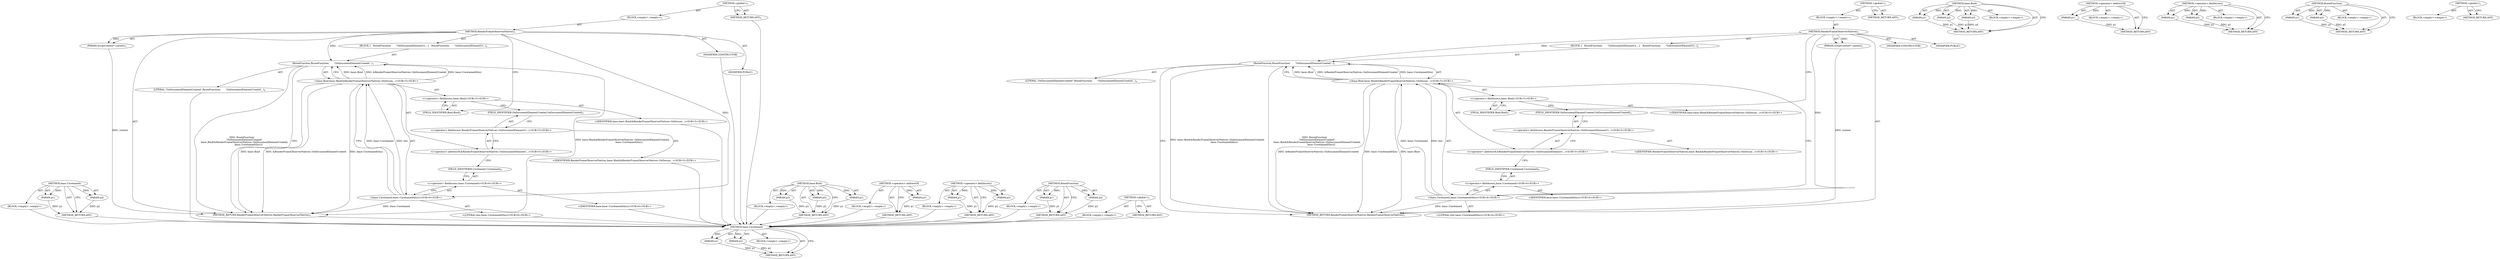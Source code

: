 digraph "&lt;global&gt;" {
vulnerable_71 [label=<(METHOD,base.Unretained)>];
vulnerable_72 [label=<(PARAM,p1)>];
vulnerable_73 [label=<(PARAM,p2)>];
vulnerable_74 [label=<(BLOCK,&lt;empty&gt;,&lt;empty&gt;)>];
vulnerable_75 [label=<(METHOD_RETURN,ANY)>];
vulnerable_6 [label=<(METHOD,&lt;global&gt;)<SUB>1</SUB>>];
vulnerable_7 [label=<(BLOCK,&lt;empty&gt;,&lt;empty&gt;)<SUB>1</SUB>>];
vulnerable_8 [label=<(METHOD,RenderFrameObserverNatives)<SUB>1</SUB>>];
vulnerable_9 [label=<(PARAM,ScriptContext* context)<SUB>1</SUB>>];
vulnerable_10 [label=<(BLOCK,{
   RouteFunction(
       &quot;OnDocumentElementCr...,{
   RouteFunction(
       &quot;OnDocumentElementCr...)<SUB>2</SUB>>];
vulnerable_11 [label=<(RouteFunction,RouteFunction(
       &quot;OnDocumentElementCreated...)<SUB>3</SUB>>];
vulnerable_12 [label=<(LITERAL,&quot;OnDocumentElementCreated&quot;,RouteFunction(
       &quot;OnDocumentElementCreated...)<SUB>4</SUB>>];
vulnerable_13 [label="<(base.Bind,base::Bind(&amp;RenderFrameObserverNatives::OnDocum...)<SUB>5</SUB>>"];
vulnerable_14 [label="<(&lt;operator&gt;.fieldAccess,base::Bind)<SUB>5</SUB>>"];
vulnerable_15 [label="<(IDENTIFIER,base,base::Bind(&amp;RenderFrameObserverNatives::OnDocum...)<SUB>5</SUB>>"];
vulnerable_16 [label=<(FIELD_IDENTIFIER,Bind,Bind)<SUB>5</SUB>>];
vulnerable_17 [label="<(&lt;operator&gt;.addressOf,&amp;RenderFrameObserverNatives::OnDocumentElementC...)<SUB>5</SUB>>"];
vulnerable_18 [label="<(&lt;operator&gt;.fieldAccess,RenderFrameObserverNatives::OnDocumentElementCr...)<SUB>5</SUB>>"];
vulnerable_19 [label="<(IDENTIFIER,RenderFrameObserverNatives,base::Bind(&amp;RenderFrameObserverNatives::OnDocum...)<SUB>5</SUB>>"];
vulnerable_20 [label=<(FIELD_IDENTIFIER,OnDocumentElementCreated,OnDocumentElementCreated)<SUB>5</SUB>>];
vulnerable_21 [label="<(base.Unretained,base::Unretained(this))<SUB>6</SUB>>"];
vulnerable_22 [label="<(&lt;operator&gt;.fieldAccess,base::Unretained)<SUB>6</SUB>>"];
vulnerable_23 [label="<(IDENTIFIER,base,base::Unretained(this))<SUB>6</SUB>>"];
vulnerable_24 [label=<(FIELD_IDENTIFIER,Unretained,Unretained)<SUB>6</SUB>>];
vulnerable_25 [label="<(LITERAL,this,base::Unretained(this))<SUB>6</SUB>>"];
vulnerable_26 [label=<(MODIFIER,CONSTRUCTOR)>];
vulnerable_27 [label=<(MODIFIER,PUBLIC)>];
vulnerable_28 [label=<(METHOD_RETURN,RenderFrameObserverNatives.RenderFrameObserverNatives)<SUB>1</SUB>>];
vulnerable_30 [label=<(METHOD_RETURN,ANY)<SUB>1</SUB>>];
vulnerable_56 [label=<(METHOD,base.Bind)>];
vulnerable_57 [label=<(PARAM,p1)>];
vulnerable_58 [label=<(PARAM,p2)>];
vulnerable_59 [label=<(PARAM,p3)>];
vulnerable_60 [label=<(BLOCK,&lt;empty&gt;,&lt;empty&gt;)>];
vulnerable_61 [label=<(METHOD_RETURN,ANY)>];
vulnerable_67 [label=<(METHOD,&lt;operator&gt;.addressOf)>];
vulnerable_68 [label=<(PARAM,p1)>];
vulnerable_69 [label=<(BLOCK,&lt;empty&gt;,&lt;empty&gt;)>];
vulnerable_70 [label=<(METHOD_RETURN,ANY)>];
vulnerable_62 [label=<(METHOD,&lt;operator&gt;.fieldAccess)>];
vulnerable_63 [label=<(PARAM,p1)>];
vulnerable_64 [label=<(PARAM,p2)>];
vulnerable_65 [label=<(BLOCK,&lt;empty&gt;,&lt;empty&gt;)>];
vulnerable_66 [label=<(METHOD_RETURN,ANY)>];
vulnerable_51 [label=<(METHOD,RouteFunction)>];
vulnerable_52 [label=<(PARAM,p1)>];
vulnerable_53 [label=<(PARAM,p2)>];
vulnerable_54 [label=<(BLOCK,&lt;empty&gt;,&lt;empty&gt;)>];
vulnerable_55 [label=<(METHOD_RETURN,ANY)>];
vulnerable_45 [label=<(METHOD,&lt;global&gt;)<SUB>1</SUB>>];
vulnerable_46 [label=<(BLOCK,&lt;empty&gt;,&lt;empty&gt;)>];
vulnerable_47 [label=<(METHOD_RETURN,ANY)>];
fixed_71 [label=<(METHOD,base.Unretained)>];
fixed_72 [label=<(PARAM,p1)>];
fixed_73 [label=<(PARAM,p2)>];
fixed_74 [label=<(BLOCK,&lt;empty&gt;,&lt;empty&gt;)>];
fixed_75 [label=<(METHOD_RETURN,ANY)>];
fixed_6 [label=<(METHOD,&lt;global&gt;)<SUB>1</SUB>>];
fixed_7 [label=<(BLOCK,&lt;empty&gt;,&lt;empty&gt;)<SUB>1</SUB>>];
fixed_8 [label=<(METHOD,RenderFrameObserverNatives)<SUB>1</SUB>>];
fixed_9 [label=<(PARAM,ScriptContext* context)<SUB>1</SUB>>];
fixed_10 [label=<(BLOCK,{
   RouteFunction(
       &quot;OnDocumentElementCr...,{
   RouteFunction(
       &quot;OnDocumentElementCr...)<SUB>2</SUB>>];
fixed_11 [label=<(RouteFunction,RouteFunction(
       &quot;OnDocumentElementCreated...)<SUB>3</SUB>>];
fixed_12 [label=<(LITERAL,&quot;OnDocumentElementCreated&quot;,RouteFunction(
       &quot;OnDocumentElementCreated...)<SUB>4</SUB>>];
fixed_13 [label="<(base.Bind,base::Bind(&amp;RenderFrameObserverNatives::OnDocum...)<SUB>5</SUB>>"];
fixed_14 [label="<(&lt;operator&gt;.fieldAccess,base::Bind)<SUB>5</SUB>>"];
fixed_15 [label="<(IDENTIFIER,base,base::Bind(&amp;RenderFrameObserverNatives::OnDocum...)<SUB>5</SUB>>"];
fixed_16 [label=<(FIELD_IDENTIFIER,Bind,Bind)<SUB>5</SUB>>];
fixed_17 [label="<(&lt;operator&gt;.addressOf,&amp;RenderFrameObserverNatives::OnDocumentElementC...)<SUB>5</SUB>>"];
fixed_18 [label="<(&lt;operator&gt;.fieldAccess,RenderFrameObserverNatives::OnDocumentElementCr...)<SUB>5</SUB>>"];
fixed_19 [label="<(IDENTIFIER,RenderFrameObserverNatives,base::Bind(&amp;RenderFrameObserverNatives::OnDocum...)<SUB>5</SUB>>"];
fixed_20 [label=<(FIELD_IDENTIFIER,OnDocumentElementCreated,OnDocumentElementCreated)<SUB>5</SUB>>];
fixed_21 [label="<(base.Unretained,base::Unretained(this))<SUB>6</SUB>>"];
fixed_22 [label="<(&lt;operator&gt;.fieldAccess,base::Unretained)<SUB>6</SUB>>"];
fixed_23 [label="<(IDENTIFIER,base,base::Unretained(this))<SUB>6</SUB>>"];
fixed_24 [label=<(FIELD_IDENTIFIER,Unretained,Unretained)<SUB>6</SUB>>];
fixed_25 [label="<(LITERAL,this,base::Unretained(this))<SUB>6</SUB>>"];
fixed_26 [label=<(MODIFIER,CONSTRUCTOR)>];
fixed_27 [label=<(MODIFIER,PUBLIC)>];
fixed_28 [label=<(METHOD_RETURN,RenderFrameObserverNatives.RenderFrameObserverNatives)<SUB>1</SUB>>];
fixed_30 [label=<(METHOD_RETURN,ANY)<SUB>1</SUB>>];
fixed_56 [label=<(METHOD,base.Bind)>];
fixed_57 [label=<(PARAM,p1)>];
fixed_58 [label=<(PARAM,p2)>];
fixed_59 [label=<(PARAM,p3)>];
fixed_60 [label=<(BLOCK,&lt;empty&gt;,&lt;empty&gt;)>];
fixed_61 [label=<(METHOD_RETURN,ANY)>];
fixed_67 [label=<(METHOD,&lt;operator&gt;.addressOf)>];
fixed_68 [label=<(PARAM,p1)>];
fixed_69 [label=<(BLOCK,&lt;empty&gt;,&lt;empty&gt;)>];
fixed_70 [label=<(METHOD_RETURN,ANY)>];
fixed_62 [label=<(METHOD,&lt;operator&gt;.fieldAccess)>];
fixed_63 [label=<(PARAM,p1)>];
fixed_64 [label=<(PARAM,p2)>];
fixed_65 [label=<(BLOCK,&lt;empty&gt;,&lt;empty&gt;)>];
fixed_66 [label=<(METHOD_RETURN,ANY)>];
fixed_51 [label=<(METHOD,RouteFunction)>];
fixed_52 [label=<(PARAM,p1)>];
fixed_53 [label=<(PARAM,p2)>];
fixed_54 [label=<(BLOCK,&lt;empty&gt;,&lt;empty&gt;)>];
fixed_55 [label=<(METHOD_RETURN,ANY)>];
fixed_45 [label=<(METHOD,&lt;global&gt;)<SUB>1</SUB>>];
fixed_46 [label=<(BLOCK,&lt;empty&gt;,&lt;empty&gt;)>];
fixed_47 [label=<(METHOD_RETURN,ANY)>];
vulnerable_71 -> vulnerable_72  [key=0, label="AST: "];
vulnerable_71 -> vulnerable_72  [key=1, label="DDG: "];
vulnerable_71 -> vulnerable_74  [key=0, label="AST: "];
vulnerable_71 -> vulnerable_73  [key=0, label="AST: "];
vulnerable_71 -> vulnerable_73  [key=1, label="DDG: "];
vulnerable_71 -> vulnerable_75  [key=0, label="AST: "];
vulnerable_71 -> vulnerable_75  [key=1, label="CFG: "];
vulnerable_72 -> vulnerable_75  [key=0, label="DDG: p1"];
vulnerable_73 -> vulnerable_75  [key=0, label="DDG: p2"];
vulnerable_74 -> fixed_71  [key=0];
vulnerable_75 -> fixed_71  [key=0];
vulnerable_6 -> vulnerable_7  [key=0, label="AST: "];
vulnerable_6 -> vulnerable_30  [key=0, label="AST: "];
vulnerable_6 -> vulnerable_30  [key=1, label="CFG: "];
vulnerable_7 -> vulnerable_8  [key=0, label="AST: "];
vulnerable_8 -> vulnerable_9  [key=0, label="AST: "];
vulnerable_8 -> vulnerable_9  [key=1, label="DDG: "];
vulnerable_8 -> vulnerable_10  [key=0, label="AST: "];
vulnerable_8 -> vulnerable_26  [key=0, label="AST: "];
vulnerable_8 -> vulnerable_27  [key=0, label="AST: "];
vulnerable_8 -> vulnerable_28  [key=0, label="AST: "];
vulnerable_8 -> vulnerable_16  [key=0, label="CFG: "];
vulnerable_8 -> vulnerable_11  [key=0, label="DDG: "];
vulnerable_8 -> vulnerable_21  [key=0, label="DDG: "];
vulnerable_9 -> vulnerable_28  [key=0, label="DDG: context"];
vulnerable_10 -> vulnerable_11  [key=0, label="AST: "];
vulnerable_11 -> vulnerable_12  [key=0, label="AST: "];
vulnerable_11 -> vulnerable_13  [key=0, label="AST: "];
vulnerable_11 -> vulnerable_28  [key=0, label="CFG: "];
vulnerable_11 -> vulnerable_28  [key=1, label="DDG: base::Bind(&amp;RenderFrameObserverNatives::OnDocumentElementCreated,
                  base::Unretained(this))"];
vulnerable_11 -> vulnerable_28  [key=2, label="DDG: RouteFunction(
       &quot;OnDocumentElementCreated&quot;,
       base::Bind(&amp;RenderFrameObserverNatives::OnDocumentElementCreated,
                  base::Unretained(this)))"];
vulnerable_12 -> fixed_71  [key=0];
vulnerable_13 -> vulnerable_14  [key=0, label="AST: "];
vulnerable_13 -> vulnerable_17  [key=0, label="AST: "];
vulnerable_13 -> vulnerable_21  [key=0, label="AST: "];
vulnerable_13 -> vulnerable_11  [key=0, label="CFG: "];
vulnerable_13 -> vulnerable_11  [key=1, label="DDG: base::Bind"];
vulnerable_13 -> vulnerable_11  [key=2, label="DDG: &amp;RenderFrameObserverNatives::OnDocumentElementCreated"];
vulnerable_13 -> vulnerable_11  [key=3, label="DDG: base::Unretained(this)"];
vulnerable_13 -> vulnerable_28  [key=0, label="DDG: base::Bind"];
vulnerable_13 -> vulnerable_28  [key=1, label="DDG: &amp;RenderFrameObserverNatives::OnDocumentElementCreated"];
vulnerable_13 -> vulnerable_28  [key=2, label="DDG: base::Unretained(this)"];
vulnerable_14 -> vulnerable_15  [key=0, label="AST: "];
vulnerable_14 -> vulnerable_16  [key=0, label="AST: "];
vulnerable_14 -> vulnerable_20  [key=0, label="CFG: "];
vulnerable_15 -> fixed_71  [key=0];
vulnerable_16 -> vulnerable_14  [key=0, label="CFG: "];
vulnerable_17 -> vulnerable_18  [key=0, label="AST: "];
vulnerable_17 -> vulnerable_24  [key=0, label="CFG: "];
vulnerable_18 -> vulnerable_19  [key=0, label="AST: "];
vulnerable_18 -> vulnerable_20  [key=0, label="AST: "];
vulnerable_18 -> vulnerable_17  [key=0, label="CFG: "];
vulnerable_19 -> fixed_71  [key=0];
vulnerable_20 -> vulnerable_18  [key=0, label="CFG: "];
vulnerable_21 -> vulnerable_22  [key=0, label="AST: "];
vulnerable_21 -> vulnerable_25  [key=0, label="AST: "];
vulnerable_21 -> vulnerable_13  [key=0, label="CFG: "];
vulnerable_21 -> vulnerable_13  [key=1, label="DDG: base::Unretained"];
vulnerable_21 -> vulnerable_13  [key=2, label="DDG: this"];
vulnerable_21 -> vulnerable_28  [key=0, label="DDG: base::Unretained"];
vulnerable_22 -> vulnerable_23  [key=0, label="AST: "];
vulnerable_22 -> vulnerable_24  [key=0, label="AST: "];
vulnerable_22 -> vulnerable_21  [key=0, label="CFG: "];
vulnerable_23 -> fixed_71  [key=0];
vulnerable_24 -> vulnerable_22  [key=0, label="CFG: "];
vulnerable_25 -> fixed_71  [key=0];
vulnerable_26 -> fixed_71  [key=0];
vulnerable_27 -> fixed_71  [key=0];
vulnerable_28 -> fixed_71  [key=0];
vulnerable_30 -> fixed_71  [key=0];
vulnerable_56 -> vulnerable_57  [key=0, label="AST: "];
vulnerable_56 -> vulnerable_57  [key=1, label="DDG: "];
vulnerable_56 -> vulnerable_60  [key=0, label="AST: "];
vulnerable_56 -> vulnerable_58  [key=0, label="AST: "];
vulnerable_56 -> vulnerable_58  [key=1, label="DDG: "];
vulnerable_56 -> vulnerable_61  [key=0, label="AST: "];
vulnerable_56 -> vulnerable_61  [key=1, label="CFG: "];
vulnerable_56 -> vulnerable_59  [key=0, label="AST: "];
vulnerable_56 -> vulnerable_59  [key=1, label="DDG: "];
vulnerable_57 -> vulnerable_61  [key=0, label="DDG: p1"];
vulnerable_58 -> vulnerable_61  [key=0, label="DDG: p2"];
vulnerable_59 -> vulnerable_61  [key=0, label="DDG: p3"];
vulnerable_60 -> fixed_71  [key=0];
vulnerable_61 -> fixed_71  [key=0];
vulnerable_67 -> vulnerable_68  [key=0, label="AST: "];
vulnerable_67 -> vulnerable_68  [key=1, label="DDG: "];
vulnerable_67 -> vulnerable_69  [key=0, label="AST: "];
vulnerable_67 -> vulnerable_70  [key=0, label="AST: "];
vulnerable_67 -> vulnerable_70  [key=1, label="CFG: "];
vulnerable_68 -> vulnerable_70  [key=0, label="DDG: p1"];
vulnerable_69 -> fixed_71  [key=0];
vulnerable_70 -> fixed_71  [key=0];
vulnerable_62 -> vulnerable_63  [key=0, label="AST: "];
vulnerable_62 -> vulnerable_63  [key=1, label="DDG: "];
vulnerable_62 -> vulnerable_65  [key=0, label="AST: "];
vulnerable_62 -> vulnerable_64  [key=0, label="AST: "];
vulnerable_62 -> vulnerable_64  [key=1, label="DDG: "];
vulnerable_62 -> vulnerable_66  [key=0, label="AST: "];
vulnerable_62 -> vulnerable_66  [key=1, label="CFG: "];
vulnerable_63 -> vulnerable_66  [key=0, label="DDG: p1"];
vulnerable_64 -> vulnerable_66  [key=0, label="DDG: p2"];
vulnerable_65 -> fixed_71  [key=0];
vulnerable_66 -> fixed_71  [key=0];
vulnerable_51 -> vulnerable_52  [key=0, label="AST: "];
vulnerable_51 -> vulnerable_52  [key=1, label="DDG: "];
vulnerable_51 -> vulnerable_54  [key=0, label="AST: "];
vulnerable_51 -> vulnerable_53  [key=0, label="AST: "];
vulnerable_51 -> vulnerable_53  [key=1, label="DDG: "];
vulnerable_51 -> vulnerable_55  [key=0, label="AST: "];
vulnerable_51 -> vulnerable_55  [key=1, label="CFG: "];
vulnerable_52 -> vulnerable_55  [key=0, label="DDG: p1"];
vulnerable_53 -> vulnerable_55  [key=0, label="DDG: p2"];
vulnerable_54 -> fixed_71  [key=0];
vulnerable_55 -> fixed_71  [key=0];
vulnerable_45 -> vulnerable_46  [key=0, label="AST: "];
vulnerable_45 -> vulnerable_47  [key=0, label="AST: "];
vulnerable_45 -> vulnerable_47  [key=1, label="CFG: "];
vulnerable_46 -> fixed_71  [key=0];
vulnerable_47 -> fixed_71  [key=0];
fixed_71 -> fixed_72  [key=0, label="AST: "];
fixed_71 -> fixed_72  [key=1, label="DDG: "];
fixed_71 -> fixed_74  [key=0, label="AST: "];
fixed_71 -> fixed_73  [key=0, label="AST: "];
fixed_71 -> fixed_73  [key=1, label="DDG: "];
fixed_71 -> fixed_75  [key=0, label="AST: "];
fixed_71 -> fixed_75  [key=1, label="CFG: "];
fixed_72 -> fixed_75  [key=0, label="DDG: p1"];
fixed_73 -> fixed_75  [key=0, label="DDG: p2"];
fixed_6 -> fixed_7  [key=0, label="AST: "];
fixed_6 -> fixed_30  [key=0, label="AST: "];
fixed_6 -> fixed_30  [key=1, label="CFG: "];
fixed_7 -> fixed_8  [key=0, label="AST: "];
fixed_8 -> fixed_9  [key=0, label="AST: "];
fixed_8 -> fixed_9  [key=1, label="DDG: "];
fixed_8 -> fixed_10  [key=0, label="AST: "];
fixed_8 -> fixed_26  [key=0, label="AST: "];
fixed_8 -> fixed_27  [key=0, label="AST: "];
fixed_8 -> fixed_28  [key=0, label="AST: "];
fixed_8 -> fixed_16  [key=0, label="CFG: "];
fixed_8 -> fixed_11  [key=0, label="DDG: "];
fixed_8 -> fixed_21  [key=0, label="DDG: "];
fixed_9 -> fixed_28  [key=0, label="DDG: context"];
fixed_10 -> fixed_11  [key=0, label="AST: "];
fixed_11 -> fixed_12  [key=0, label="AST: "];
fixed_11 -> fixed_13  [key=0, label="AST: "];
fixed_11 -> fixed_28  [key=0, label="CFG: "];
fixed_11 -> fixed_28  [key=1, label="DDG: base::Bind(&amp;RenderFrameObserverNatives::OnDocumentElementCreated,
                  base::Unretained(this))"];
fixed_11 -> fixed_28  [key=2, label="DDG: RouteFunction(
       &quot;OnDocumentElementCreated&quot;,
       base::Bind(&amp;RenderFrameObserverNatives::OnDocumentElementCreated,
                  base::Unretained(this)))"];
fixed_13 -> fixed_14  [key=0, label="AST: "];
fixed_13 -> fixed_17  [key=0, label="AST: "];
fixed_13 -> fixed_21  [key=0, label="AST: "];
fixed_13 -> fixed_11  [key=0, label="CFG: "];
fixed_13 -> fixed_11  [key=1, label="DDG: base::Bind"];
fixed_13 -> fixed_11  [key=2, label="DDG: &amp;RenderFrameObserverNatives::OnDocumentElementCreated"];
fixed_13 -> fixed_11  [key=3, label="DDG: base::Unretained(this)"];
fixed_13 -> fixed_28  [key=0, label="DDG: base::Bind"];
fixed_13 -> fixed_28  [key=1, label="DDG: &amp;RenderFrameObserverNatives::OnDocumentElementCreated"];
fixed_13 -> fixed_28  [key=2, label="DDG: base::Unretained(this)"];
fixed_14 -> fixed_15  [key=0, label="AST: "];
fixed_14 -> fixed_16  [key=0, label="AST: "];
fixed_14 -> fixed_20  [key=0, label="CFG: "];
fixed_16 -> fixed_14  [key=0, label="CFG: "];
fixed_17 -> fixed_18  [key=0, label="AST: "];
fixed_17 -> fixed_24  [key=0, label="CFG: "];
fixed_18 -> fixed_19  [key=0, label="AST: "];
fixed_18 -> fixed_20  [key=0, label="AST: "];
fixed_18 -> fixed_17  [key=0, label="CFG: "];
fixed_20 -> fixed_18  [key=0, label="CFG: "];
fixed_21 -> fixed_22  [key=0, label="AST: "];
fixed_21 -> fixed_25  [key=0, label="AST: "];
fixed_21 -> fixed_13  [key=0, label="CFG: "];
fixed_21 -> fixed_13  [key=1, label="DDG: base::Unretained"];
fixed_21 -> fixed_13  [key=2, label="DDG: this"];
fixed_21 -> fixed_28  [key=0, label="DDG: base::Unretained"];
fixed_22 -> fixed_23  [key=0, label="AST: "];
fixed_22 -> fixed_24  [key=0, label="AST: "];
fixed_22 -> fixed_21  [key=0, label="CFG: "];
fixed_24 -> fixed_22  [key=0, label="CFG: "];
fixed_56 -> fixed_57  [key=0, label="AST: "];
fixed_56 -> fixed_57  [key=1, label="DDG: "];
fixed_56 -> fixed_60  [key=0, label="AST: "];
fixed_56 -> fixed_58  [key=0, label="AST: "];
fixed_56 -> fixed_58  [key=1, label="DDG: "];
fixed_56 -> fixed_61  [key=0, label="AST: "];
fixed_56 -> fixed_61  [key=1, label="CFG: "];
fixed_56 -> fixed_59  [key=0, label="AST: "];
fixed_56 -> fixed_59  [key=1, label="DDG: "];
fixed_57 -> fixed_61  [key=0, label="DDG: p1"];
fixed_58 -> fixed_61  [key=0, label="DDG: p2"];
fixed_59 -> fixed_61  [key=0, label="DDG: p3"];
fixed_67 -> fixed_68  [key=0, label="AST: "];
fixed_67 -> fixed_68  [key=1, label="DDG: "];
fixed_67 -> fixed_69  [key=0, label="AST: "];
fixed_67 -> fixed_70  [key=0, label="AST: "];
fixed_67 -> fixed_70  [key=1, label="CFG: "];
fixed_68 -> fixed_70  [key=0, label="DDG: p1"];
fixed_62 -> fixed_63  [key=0, label="AST: "];
fixed_62 -> fixed_63  [key=1, label="DDG: "];
fixed_62 -> fixed_65  [key=0, label="AST: "];
fixed_62 -> fixed_64  [key=0, label="AST: "];
fixed_62 -> fixed_64  [key=1, label="DDG: "];
fixed_62 -> fixed_66  [key=0, label="AST: "];
fixed_62 -> fixed_66  [key=1, label="CFG: "];
fixed_63 -> fixed_66  [key=0, label="DDG: p1"];
fixed_64 -> fixed_66  [key=0, label="DDG: p2"];
fixed_51 -> fixed_52  [key=0, label="AST: "];
fixed_51 -> fixed_52  [key=1, label="DDG: "];
fixed_51 -> fixed_54  [key=0, label="AST: "];
fixed_51 -> fixed_53  [key=0, label="AST: "];
fixed_51 -> fixed_53  [key=1, label="DDG: "];
fixed_51 -> fixed_55  [key=0, label="AST: "];
fixed_51 -> fixed_55  [key=1, label="CFG: "];
fixed_52 -> fixed_55  [key=0, label="DDG: p1"];
fixed_53 -> fixed_55  [key=0, label="DDG: p2"];
fixed_45 -> fixed_46  [key=0, label="AST: "];
fixed_45 -> fixed_47  [key=0, label="AST: "];
fixed_45 -> fixed_47  [key=1, label="CFG: "];
}

